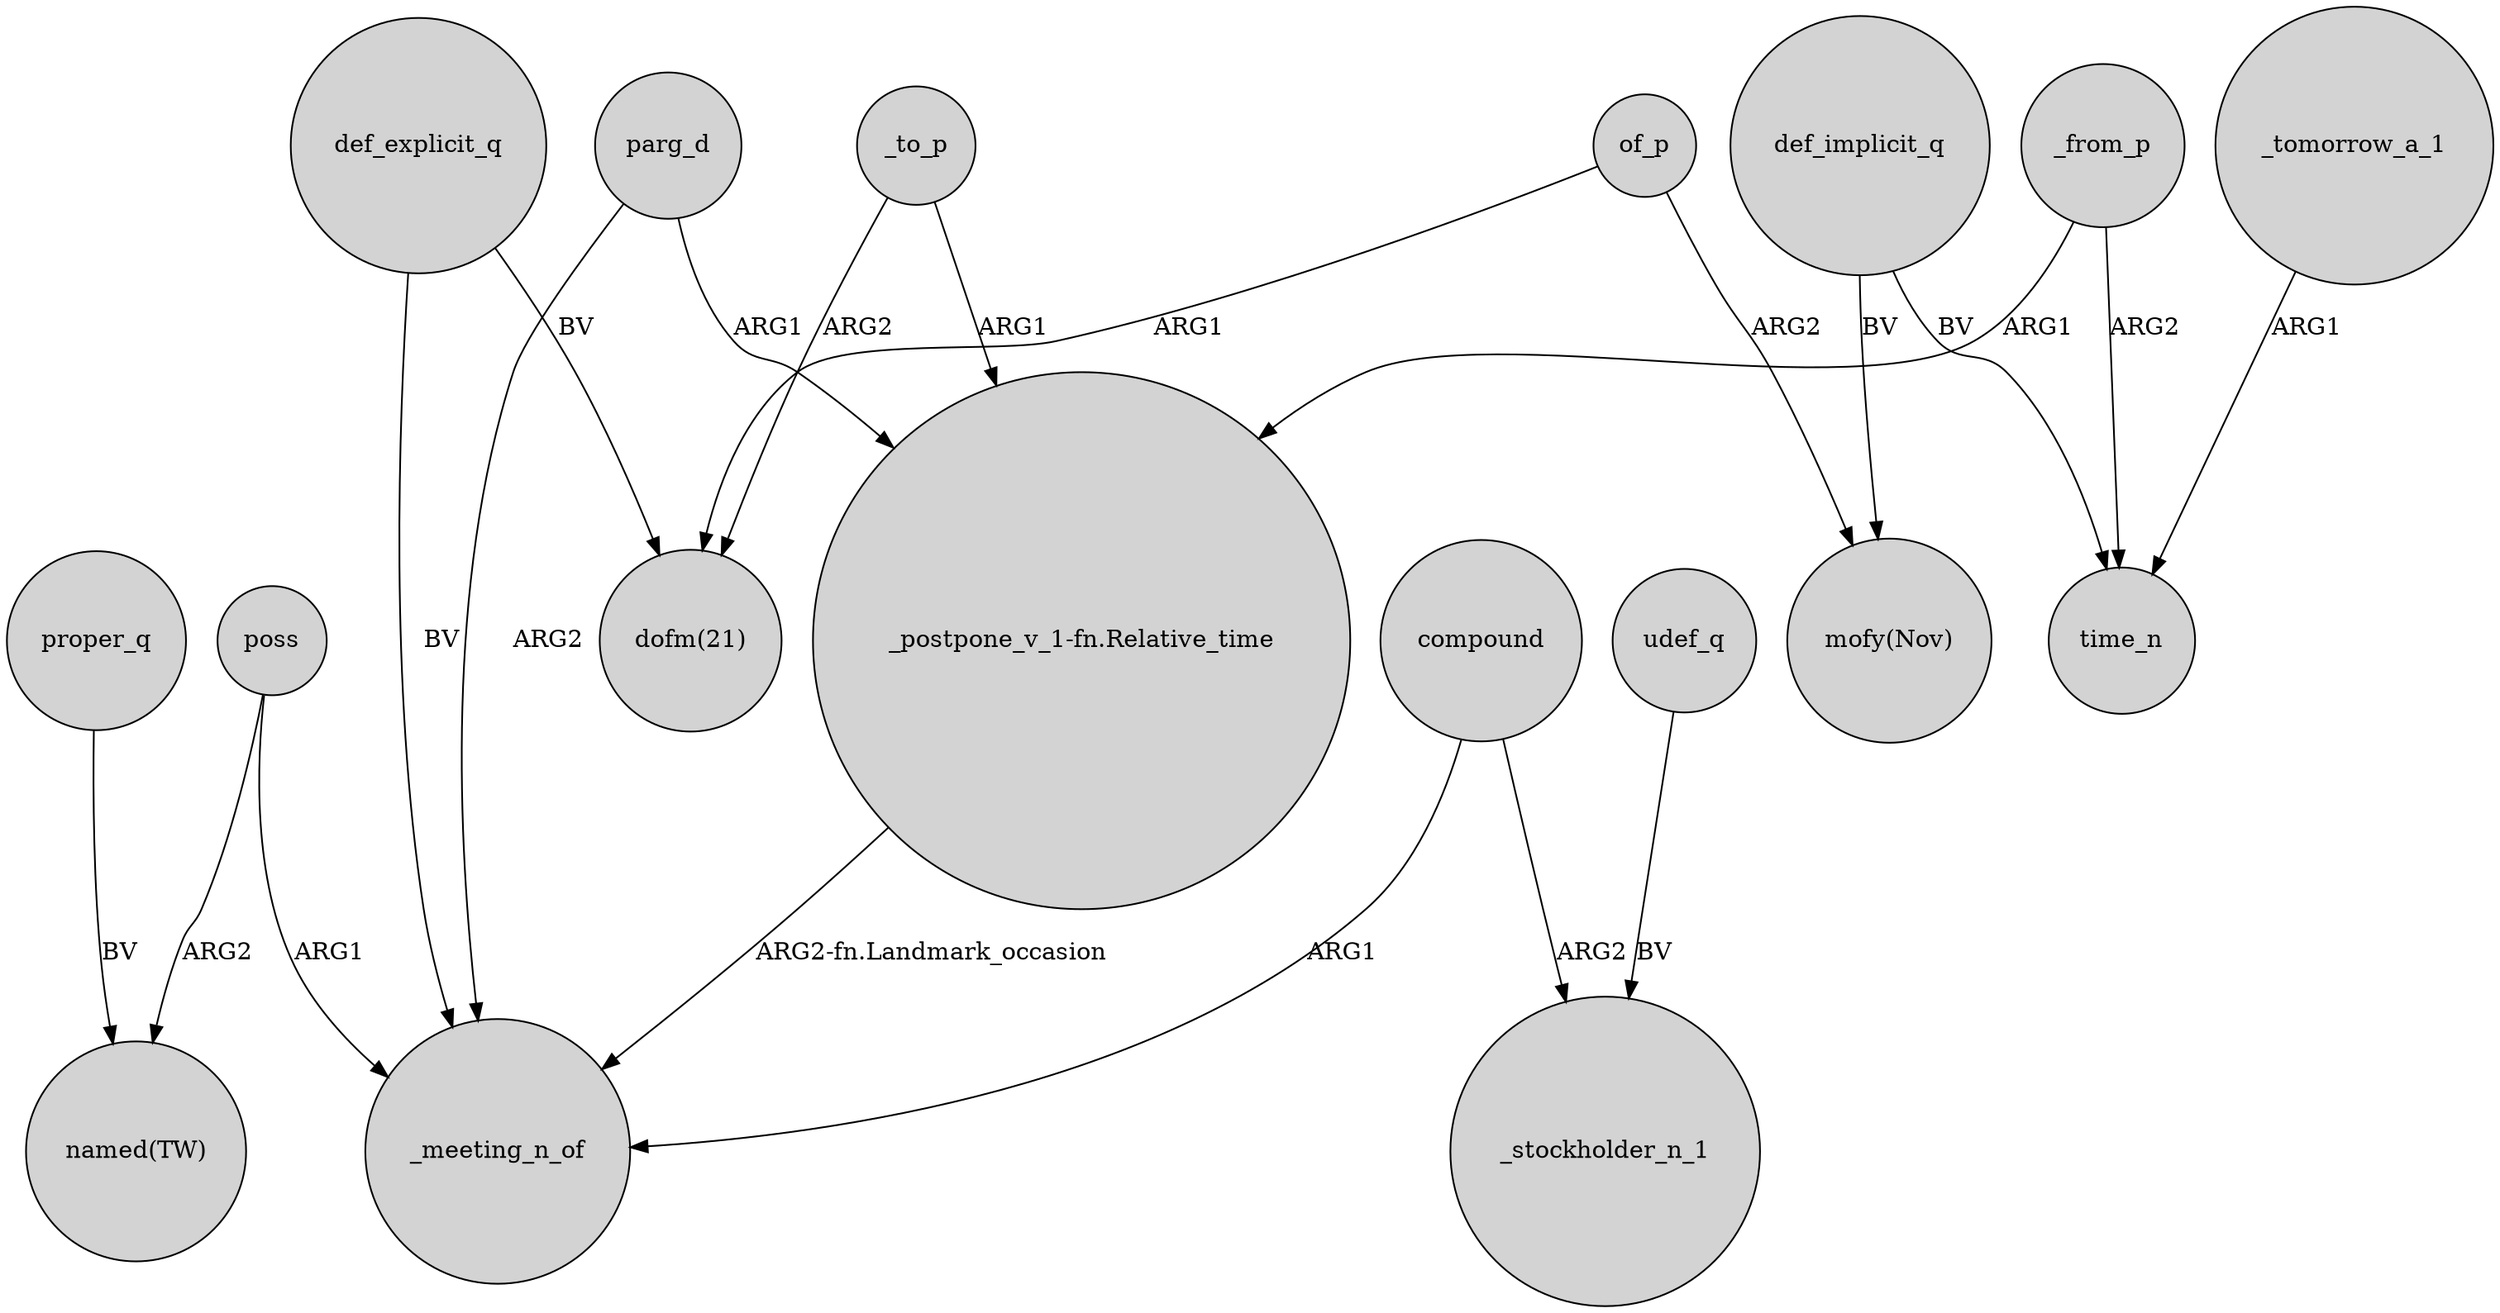 digraph {
	node [shape=circle style=filled]
	proper_q -> "named(TW)" [label=BV]
	_to_p -> "dofm(21)" [label=ARG2]
	compound -> _stockholder_n_1 [label=ARG2]
	of_p -> "mofy(Nov)" [label=ARG2]
	def_explicit_q -> "dofm(21)" [label=BV]
	parg_d -> "_postpone_v_1-fn.Relative_time" [label=ARG1]
	poss -> "named(TW)" [label=ARG2]
	poss -> _meeting_n_of [label=ARG1]
	udef_q -> _stockholder_n_1 [label=BV]
	_from_p -> time_n [label=ARG2]
	compound -> _meeting_n_of [label=ARG1]
	_from_p -> "_postpone_v_1-fn.Relative_time" [label=ARG1]
	_to_p -> "_postpone_v_1-fn.Relative_time" [label=ARG1]
	of_p -> "dofm(21)" [label=ARG1]
	_tomorrow_a_1 -> time_n [label=ARG1]
	"_postpone_v_1-fn.Relative_time" -> _meeting_n_of [label="ARG2-fn.Landmark_occasion"]
	def_implicit_q -> "mofy(Nov)" [label=BV]
	def_implicit_q -> time_n [label=BV]
	parg_d -> _meeting_n_of [label=ARG2]
	def_explicit_q -> _meeting_n_of [label=BV]
}
